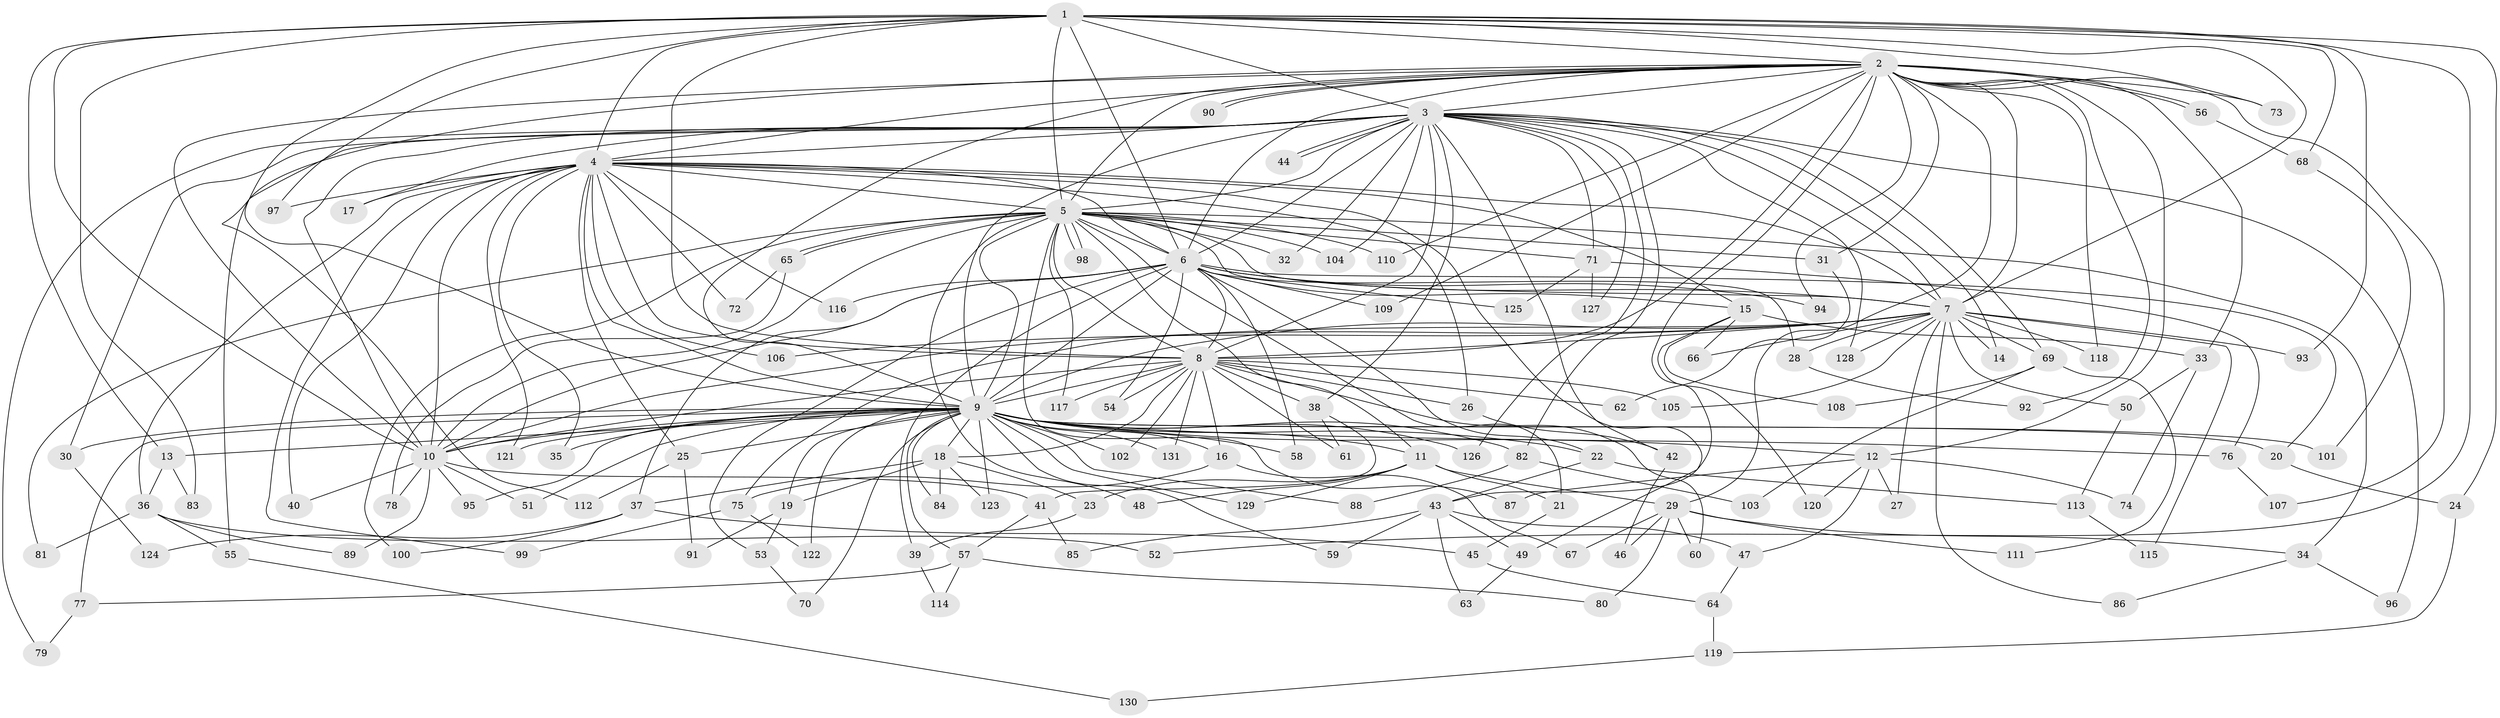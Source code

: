 // Generated by graph-tools (version 1.1) at 2025/49/03/09/25 03:49:35]
// undirected, 131 vertices, 287 edges
graph export_dot {
graph [start="1"]
  node [color=gray90,style=filled];
  1;
  2;
  3;
  4;
  5;
  6;
  7;
  8;
  9;
  10;
  11;
  12;
  13;
  14;
  15;
  16;
  17;
  18;
  19;
  20;
  21;
  22;
  23;
  24;
  25;
  26;
  27;
  28;
  29;
  30;
  31;
  32;
  33;
  34;
  35;
  36;
  37;
  38;
  39;
  40;
  41;
  42;
  43;
  44;
  45;
  46;
  47;
  48;
  49;
  50;
  51;
  52;
  53;
  54;
  55;
  56;
  57;
  58;
  59;
  60;
  61;
  62;
  63;
  64;
  65;
  66;
  67;
  68;
  69;
  70;
  71;
  72;
  73;
  74;
  75;
  76;
  77;
  78;
  79;
  80;
  81;
  82;
  83;
  84;
  85;
  86;
  87;
  88;
  89;
  90;
  91;
  92;
  93;
  94;
  95;
  96;
  97;
  98;
  99;
  100;
  101;
  102;
  103;
  104;
  105;
  106;
  107;
  108;
  109;
  110;
  111;
  112;
  113;
  114;
  115;
  116;
  117;
  118;
  119;
  120;
  121;
  122;
  123;
  124;
  125;
  126;
  127;
  128;
  129;
  130;
  131;
  1 -- 2;
  1 -- 3;
  1 -- 4;
  1 -- 5;
  1 -- 6;
  1 -- 7;
  1 -- 8;
  1 -- 9;
  1 -- 10;
  1 -- 13;
  1 -- 24;
  1 -- 52;
  1 -- 68;
  1 -- 73;
  1 -- 83;
  1 -- 93;
  1 -- 97;
  2 -- 3;
  2 -- 4;
  2 -- 5;
  2 -- 6;
  2 -- 7;
  2 -- 8;
  2 -- 9;
  2 -- 10;
  2 -- 12;
  2 -- 29;
  2 -- 31;
  2 -- 33;
  2 -- 43;
  2 -- 56;
  2 -- 56;
  2 -- 73;
  2 -- 90;
  2 -- 90;
  2 -- 92;
  2 -- 94;
  2 -- 107;
  2 -- 109;
  2 -- 110;
  2 -- 112;
  2 -- 118;
  3 -- 4;
  3 -- 5;
  3 -- 6;
  3 -- 7;
  3 -- 8;
  3 -- 9;
  3 -- 10;
  3 -- 14;
  3 -- 17;
  3 -- 30;
  3 -- 32;
  3 -- 38;
  3 -- 42;
  3 -- 44;
  3 -- 44;
  3 -- 55;
  3 -- 69;
  3 -- 71;
  3 -- 79;
  3 -- 82;
  3 -- 96;
  3 -- 104;
  3 -- 126;
  3 -- 127;
  3 -- 128;
  4 -- 5;
  4 -- 6;
  4 -- 7;
  4 -- 8;
  4 -- 9;
  4 -- 10;
  4 -- 15;
  4 -- 17;
  4 -- 25;
  4 -- 26;
  4 -- 35;
  4 -- 36;
  4 -- 40;
  4 -- 49;
  4 -- 72;
  4 -- 97;
  4 -- 99;
  4 -- 106;
  4 -- 116;
  4 -- 121;
  5 -- 6;
  5 -- 7;
  5 -- 8;
  5 -- 9;
  5 -- 10;
  5 -- 11;
  5 -- 21;
  5 -- 28;
  5 -- 31;
  5 -- 32;
  5 -- 34;
  5 -- 48;
  5 -- 65;
  5 -- 65;
  5 -- 71;
  5 -- 81;
  5 -- 87;
  5 -- 98;
  5 -- 98;
  5 -- 100;
  5 -- 104;
  5 -- 110;
  5 -- 117;
  6 -- 7;
  6 -- 8;
  6 -- 9;
  6 -- 10;
  6 -- 15;
  6 -- 20;
  6 -- 22;
  6 -- 37;
  6 -- 39;
  6 -- 53;
  6 -- 54;
  6 -- 58;
  6 -- 94;
  6 -- 109;
  6 -- 116;
  6 -- 125;
  7 -- 8;
  7 -- 9;
  7 -- 10;
  7 -- 14;
  7 -- 27;
  7 -- 28;
  7 -- 50;
  7 -- 66;
  7 -- 69;
  7 -- 75;
  7 -- 86;
  7 -- 93;
  7 -- 105;
  7 -- 106;
  7 -- 115;
  7 -- 118;
  7 -- 128;
  8 -- 9;
  8 -- 10;
  8 -- 16;
  8 -- 18;
  8 -- 26;
  8 -- 38;
  8 -- 54;
  8 -- 60;
  8 -- 61;
  8 -- 62;
  8 -- 102;
  8 -- 105;
  8 -- 117;
  8 -- 131;
  9 -- 10;
  9 -- 11;
  9 -- 12;
  9 -- 13;
  9 -- 16;
  9 -- 18;
  9 -- 19;
  9 -- 20;
  9 -- 22;
  9 -- 25;
  9 -- 30;
  9 -- 35;
  9 -- 51;
  9 -- 57;
  9 -- 58;
  9 -- 59;
  9 -- 70;
  9 -- 76;
  9 -- 77;
  9 -- 82;
  9 -- 84;
  9 -- 88;
  9 -- 95;
  9 -- 101;
  9 -- 102;
  9 -- 121;
  9 -- 122;
  9 -- 123;
  9 -- 126;
  9 -- 129;
  9 -- 131;
  10 -- 40;
  10 -- 41;
  10 -- 51;
  10 -- 78;
  10 -- 89;
  10 -- 95;
  11 -- 21;
  11 -- 23;
  11 -- 29;
  11 -- 48;
  11 -- 129;
  12 -- 27;
  12 -- 47;
  12 -- 74;
  12 -- 87;
  12 -- 120;
  13 -- 36;
  13 -- 83;
  15 -- 33;
  15 -- 66;
  15 -- 108;
  15 -- 120;
  16 -- 67;
  16 -- 75;
  18 -- 19;
  18 -- 23;
  18 -- 37;
  18 -- 84;
  18 -- 123;
  19 -- 53;
  19 -- 91;
  20 -- 24;
  21 -- 45;
  22 -- 43;
  22 -- 113;
  23 -- 39;
  24 -- 119;
  25 -- 91;
  25 -- 112;
  26 -- 42;
  28 -- 92;
  29 -- 34;
  29 -- 46;
  29 -- 60;
  29 -- 67;
  29 -- 80;
  29 -- 111;
  30 -- 124;
  31 -- 62;
  33 -- 50;
  33 -- 74;
  34 -- 86;
  34 -- 96;
  36 -- 52;
  36 -- 55;
  36 -- 81;
  36 -- 89;
  37 -- 45;
  37 -- 100;
  37 -- 124;
  38 -- 41;
  38 -- 61;
  39 -- 114;
  41 -- 57;
  41 -- 85;
  42 -- 46;
  43 -- 47;
  43 -- 49;
  43 -- 59;
  43 -- 63;
  43 -- 85;
  45 -- 64;
  47 -- 64;
  49 -- 63;
  50 -- 113;
  53 -- 70;
  55 -- 130;
  56 -- 68;
  57 -- 77;
  57 -- 80;
  57 -- 114;
  64 -- 119;
  65 -- 72;
  65 -- 78;
  68 -- 101;
  69 -- 103;
  69 -- 108;
  69 -- 111;
  71 -- 76;
  71 -- 125;
  71 -- 127;
  75 -- 99;
  75 -- 122;
  76 -- 107;
  77 -- 79;
  82 -- 88;
  82 -- 103;
  113 -- 115;
  119 -- 130;
}
